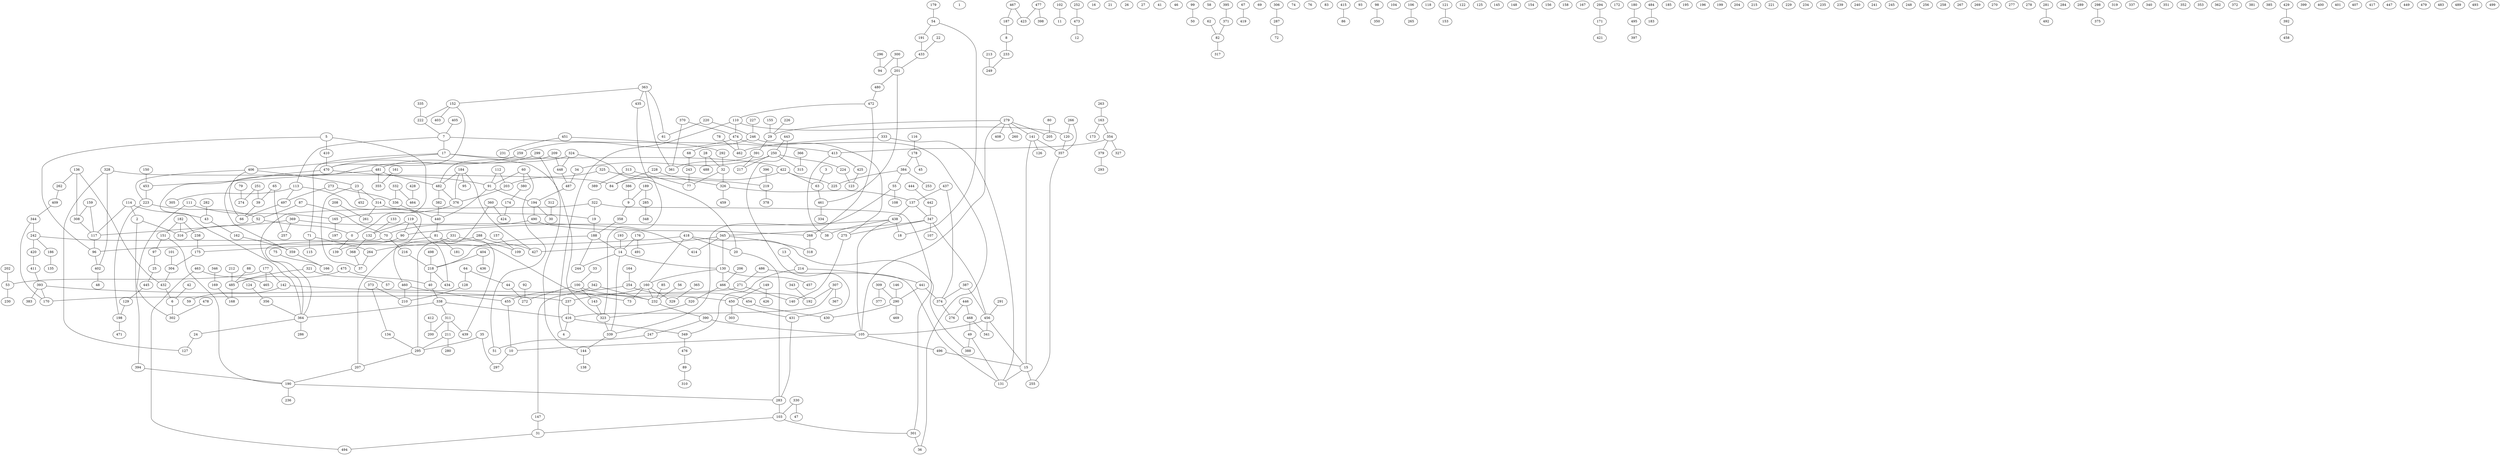 graph {
	0 [label=0]
	1 [label=1]
	2 [label=2]
	3 [label=3]
	4 [label=4]
	5 [label=5]
	6 [label=6]
	7 [label=7]
	8 [label=8]
	9 [label=9]
	10 [label=10]
	11 [label=11]
	12 [label=12]
	13 [label=13]
	14 [label=14]
	15 [label=15]
	16 [label=16]
	17 [label=17]
	18 [label=18]
	19 [label=19]
	20 [label=20]
	21 [label=21]
	22 [label=22]
	23 [label=23]
	24 [label=24]
	25 [label=25]
	26 [label=26]
	27 [label=27]
	28 [label=28]
	29 [label=29]
	30 [label=30]
	31 [label=31]
	32 [label=32]
	33 [label=33]
	34 [label=34]
	35 [label=35]
	36 [label=36]
	37 [label=37]
	38 [label=38]
	39 [label=39]
	40 [label=40]
	41 [label=41]
	42 [label=42]
	43 [label=43]
	44 [label=44]
	45 [label=45]
	46 [label=46]
	47 [label=47]
	48 [label=48]
	49 [label=49]
	50 [label=50]
	51 [label=51]
	52 [label=52]
	53 [label=53]
	54 [label=54]
	55 [label=55]
	56 [label=56]
	57 [label=57]
	58 [label=58]
	59 [label=59]
	60 [label=60]
	61 [label=61]
	62 [label=62]
	63 [label=63]
	64 [label=64]
	65 [label=65]
	66 [label=66]
	67 [label=67]
	68 [label=68]
	69 [label=69]
	70 [label=70]
	71 [label=71]
	72 [label=72]
	73 [label=73]
	74 [label=74]
	75 [label=75]
	76 [label=76]
	77 [label=77]
	78 [label=78]
	79 [label=79]
	80 [label=80]
	81 [label=81]
	82 [label=82]
	83 [label=83]
	84 [label=84]
	85 [label=85]
	86 [label=86]
	87 [label=87]
	88 [label=88]
	89 [label=89]
	90 [label=90]
	91 [label=91]
	92 [label=92]
	93 [label=93]
	94 [label=94]
	95 [label=95]
	96 [label=96]
	97 [label=97]
	98 [label=98]
	99 [label=99]
	100 [label=100]
	101 [label=101]
	102 [label=102]
	103 [label=103]
	104 [label=104]
	105 [label=105]
	106 [label=106]
	107 [label=107]
	108 [label=108]
	109 [label=109]
	110 [label=110]
	111 [label=111]
	112 [label=112]
	113 [label=113]
	114 [label=114]
	115 [label=115]
	116 [label=116]
	117 [label=117]
	118 [label=118]
	119 [label=119]
	120 [label=120]
	121 [label=121]
	122 [label=122]
	123 [label=123]
	124 [label=124]
	125 [label=125]
	126 [label=126]
	127 [label=127]
	128 [label=128]
	129 [label=129]
	130 [label=130]
	131 [label=131]
	132 [label=132]
	133 [label=133]
	134 [label=134]
	135 [label=135]
	136 [label=136]
	137 [label=137]
	138 [label=138]
	139 [label=139]
	140 [label=140]
	141 [label=141]
	142 [label=142]
	143 [label=143]
	144 [label=144]
	145 [label=145]
	146 [label=146]
	147 [label=147]
	148 [label=148]
	149 [label=149]
	150 [label=150]
	151 [label=151]
	152 [label=152]
	153 [label=153]
	154 [label=154]
	155 [label=155]
	156 [label=156]
	157 [label=157]
	158 [label=158]
	159 [label=159]
	160 [label=160]
	161 [label=161]
	162 [label=162]
	163 [label=163]
	164 [label=164]
	165 [label=165]
	166 [label=166]
	167 [label=167]
	168 [label=168]
	169 [label=169]
	170 [label=170]
	171 [label=171]
	172 [label=172]
	173 [label=173]
	174 [label=174]
	175 [label=175]
	176 [label=176]
	177 [label=177]
	178 [label=178]
	179 [label=179]
	180 [label=180]
	181 [label=181]
	182 [label=182]
	183 [label=183]
	184 [label=184]
	185 [label=185]
	186 [label=186]
	187 [label=187]
	188 [label=188]
	189 [label=189]
	190 [label=190]
	191 [label=191]
	192 [label=192]
	193 [label=193]
	194 [label=194]
	195 [label=195]
	196 [label=196]
	197 [label=197]
	198 [label=198]
	199 [label=199]
	200 [label=200]
	201 [label=201]
	202 [label=202]
	203 [label=203]
	204 [label=204]
	205 [label=205]
	206 [label=206]
	207 [label=207]
	208 [label=208]
	209 [label=209]
	210 [label=210]
	211 [label=211]
	212 [label=212]
	213 [label=213]
	214 [label=214]
	215 [label=215]
	216 [label=216]
	217 [label=217]
	218 [label=218]
	219 [label=219]
	220 [label=220]
	221 [label=221]
	222 [label=222]
	223 [label=223]
	224 [label=224]
	225 [label=225]
	226 [label=226]
	227 [label=227]
	228 [label=228]
	229 [label=229]
	230 [label=230]
	231 [label=231]
	232 [label=232]
	233 [label=233]
	234 [label=234]
	235 [label=235]
	236 [label=236]
	237 [label=237]
	238 [label=238]
	239 [label=239]
	240 [label=240]
	241 [label=241]
	242 [label=242]
	243 [label=243]
	244 [label=244]
	245 [label=245]
	246 [label=246]
	247 [label=247]
	248 [label=248]
	249 [label=249]
	250 [label=250]
	251 [label=251]
	252 [label=252]
	253 [label=253]
	254 [label=254]
	255 [label=255]
	256 [label=256]
	257 [label=257]
	258 [label=258]
	259 [label=259]
	260 [label=260]
	261 [label=261]
	262 [label=262]
	263 [label=263]
	264 [label=264]
	265 [label=265]
	266 [label=266]
	267 [label=267]
	268 [label=268]
	269 [label=269]
	270 [label=270]
	271 [label=271]
	272 [label=272]
	273 [label=273]
	274 [label=274]
	275 [label=275]
	276 [label=276]
	277 [label=277]
	278 [label=278]
	279 [label=279]
	280 [label=280]
	281 [label=281]
	282 [label=282]
	283 [label=283]
	284 [label=284]
	285 [label=285]
	286 [label=286]
	287 [label=287]
	288 [label=288]
	289 [label=289]
	290 [label=290]
	291 [label=291]
	292 [label=292]
	293 [label=293]
	294 [label=294]
	295 [label=295]
	296 [label=296]
	297 [label=297]
	298 [label=298]
	299 [label=299]
	300 [label=300]
	301 [label=301]
	302 [label=302]
	303 [label=303]
	304 [label=304]
	305 [label=305]
	306 [label=306]
	307 [label=307]
	308 [label=308]
	309 [label=309]
	310 [label=310]
	311 [label=311]
	312 [label=312]
	313 [label=313]
	314 [label=314]
	315 [label=315]
	316 [label=316]
	317 [label=317]
	318 [label=318]
	319 [label=319]
	320 [label=320]
	321 [label=321]
	322 [label=322]
	323 [label=323]
	324 [label=324]
	325 [label=325]
	326 [label=326]
	327 [label=327]
	328 [label=328]
	329 [label=329]
	330 [label=330]
	331 [label=331]
	332 [label=332]
	333 [label=333]
	334 [label=334]
	335 [label=335]
	336 [label=336]
	337 [label=337]
	338 [label=338]
	339 [label=339]
	340 [label=340]
	341 [label=341]
	342 [label=342]
	343 [label=343]
	344 [label=344]
	345 [label=345]
	346 [label=346]
	347 [label=347]
	348 [label=348]
	349 [label=349]
	350 [label=350]
	351 [label=351]
	352 [label=352]
	353 [label=353]
	354 [label=354]
	355 [label=355]
	356 [label=356]
	357 [label=357]
	358 [label=358]
	359 [label=359]
	360 [label=360]
	361 [label=361]
	362 [label=362]
	363 [label=363]
	364 [label=364]
	365 [label=365]
	366 [label=366]
	367 [label=367]
	368 [label=368]
	369 [label=369]
	370 [label=370]
	371 [label=371]
	372 [label=372]
	373 [label=373]
	374 [label=374]
	375 [label=375]
	376 [label=376]
	377 [label=377]
	378 [label=378]
	379 [label=379]
	380 [label=380]
	381 [label=381]
	382 [label=382]
	383 [label=383]
	384 [label=384]
	385 [label=385]
	386 [label=386]
	387 [label=387]
	388 [label=388]
	389 [label=389]
	390 [label=390]
	391 [label=391]
	392 [label=392]
	393 [label=393]
	394 [label=394]
	395 [label=395]
	396 [label=396]
	397 [label=397]
	398 [label=398]
	399 [label=399]
	400 [label=400]
	401 [label=401]
	402 [label=402]
	403 [label=403]
	404 [label=404]
	405 [label=405]
	406 [label=406]
	407 [label=407]
	408 [label=408]
	409 [label=409]
	410 [label=410]
	411 [label=411]
	412 [label=412]
	413 [label=413]
	414 [label=414]
	415 [label=415]
	416 [label=416]
	417 [label=417]
	418 [label=418]
	419 [label=419]
	420 [label=420]
	421 [label=421]
	422 [label=422]
	423 [label=423]
	424 [label=424]
	425 [label=425]
	426 [label=426]
	427 [label=427]
	428 [label=428]
	429 [label=429]
	430 [label=430]
	431 [label=431]
	432 [label=432]
	433 [label=433]
	434 [label=434]
	435 [label=435]
	436 [label=436]
	437 [label=437]
	438 [label=438]
	439 [label=439]
	440 [label=440]
	441 [label=441]
	442 [label=442]
	443 [label=443]
	444 [label=444]
	445 [label=445]
	446 [label=446]
	447 [label=447]
	448 [label=448]
	449 [label=449]
	450 [label=450]
	451 [label=451]
	452 [label=452]
	453 [label=453]
	454 [label=454]
	455 [label=455]
	456 [label=456]
	457 [label=457]
	458 [label=458]
	459 [label=459]
	460 [label=460]
	461 [label=461]
	462 [label=462]
	463 [label=463]
	464 [label=464]
	465 [label=465]
	466 [label=466]
	467 [label=467]
	468 [label=468]
	469 [label=469]
	470 [label=470]
	471 [label=471]
	472 [label=472]
	473 [label=473]
	474 [label=474]
	475 [label=475]
	476 [label=476]
	477 [label=477]
	478 [label=478]
	479 [label=479]
	480 [label=480]
	481 [label=481]
	482 [label=482]
	483 [label=483]
	484 [label=484]
	485 [label=485]
	486 [label=486]
	487 [label=487]
	488 [label=488]
	489 [label=489]
	490 [label=490]
	491 [label=491]
	492 [label=492]
	493 [label=493]
	494 [label=494]
	495 [label=495]
	496 [label=496]
	497 [label=497]
	498 [label=498]
	499 [label=499]
	5 -- 410
	336 -- 440
	223 -- 52
	281 -- 492
	5 -- 0
	113 -- 305
	463 -- 494
	250 -- 224
	363 -- 435
	448 -- 487
	17 -- 406
	64 -- 44
	290 -- 430
	22 -- 433
	299 -- 481
	78 -- 462
	279 -- 408
	482 -- 376
	324 -- 20
	92 -- 272
	165 -- 197
	387 -- 456
	343 -- 192
	266 -- 120
	288 -- 207
	314 -- 261
	291 -- 456
	100 -- 272
	480 -- 472
	410 -- 470
	52 -- 0
	120 -- 357
	477 -- 398
	405 -- 7
	98 -- 350
	461 -- 334
	349 -- 476
	354 -- 379
	481 -- 355
	90 -- 139
	43 -- 162
	382 -- 440
	114 -- 2
	437 -- 137
	212 -- 485
	175 -- 304
	136 -- 262
	313 -- 389
	311 -- 439
	264 -- 37
	14 -- 339
	111 -- 302
	44 -- 272
	309 -- 377
	64 -- 128
	342 -- 232
	70 -- 216
	29 -- 391
	110 -- 120
	344 -- 242
	347 -- 107
	391 -- 361
	151 -- 190
	188 -- 218
	14 -- 130
	117 -- 96
	202 -- 53
	463 -- 465
	144 -- 138
	228 -- 84
	218 -- 434
	441 -- 290
	0 -- 139
	440 -- 81
	114 -- 43
	180 -- 495
	42 -- 6
	176 -- 491
	100 -- 143
	254 -- 455
	251 -- 39
	481 -- 453
	324 -- 359
	287 -- 72
	182 -- 316
	7 -- 17
	190 -- 236
	247 -- 51
	358 -- 188
	14 -- 244
	313 -- 77
	71 -- 264
	2 -- 394
	160 -- 73
	193 -- 14
	320 -- 323
	79 -- 274
	142 -- 59
	105 -- 496
	456 -- 15
	416 -- 349
	279 -- 105
	474 -- 259
	81 -- 175
	219 -- 378
	163 -- 173
	345 -- 427
	346 -- 169
	178 -- 45
	110 -- 4
	384 -- 55
	190 -- 283
	17 -- 71
	87 -- 70
	273 -- 336
	113 -- 460
	113 -- 497
	163 -- 354
	39 -- 66
	179 -- 54
	152 -- 403
	497 -- 66
	307 -- 416
	133 -- 132
	443 -- 431
	160 -- 329
	450 -- 303
	121 -- 153
	301 -- 36
	70 -- 364
	495 -- 397
	485 -- 168
	188 -- 14
	214 -- 349
	189 -- 9
	422 -- 63
	191 -- 433
	24 -- 127
	209 -- 482
	8 -- 233
	384 -- 225
	321 -- 485
	373 -- 210
	338 -- 416
	312 -- 30
	325 -- 219
	476 -- 89
	20 -- 283
	252 -- 473
	331 -- 264
	134 -- 295
	468 -- 341
	184 -- 376
	238 -- 175
	263 -- 163
	386 -- 9
	177 -- 142
	347 -- 345
	307 -- 192
	49 -- 131
	416 -- 4
	474 -- 275
	246 -- 68
	119 -- 132
	333 -- 131
	413 -- 38
	32 -- 326
	384 -- 253
	28 -- 488
	250 -- 34
	324 -- 448
	376 -- 165
	496 -- 15
	484 -- 183
	307 -- 367
	309 -- 290
	130 -- 160
	54 -- 191
	17 -- 422
	468 -- 49
	275 -- 140
	406 -- 66
	438 -- 90
	356 -- 364
	487 -- 194
	82 -- 317
	456 -- 105
	160 -- 237
	394 -- 190
	413 -- 425
	143 -- 323
	112 -- 203
	373 -- 134
	365 -- 329
	294 -- 171
	91 -- 194
	370 -- 474
	177 -- 53
	345 -- 414
	418 -- 160
	371 -- 82
	152 -- 222
	342 -- 147
	308 -- 117
	62 -- 82
	271 -- 140
	455 -- 10
	392 -- 458
	443 -- 250
	390 -- 247
	54 -- 18
	435 -- 323
	15 -- 255
	49 -- 388
	295 -- 207
	300 -- 201
	412 -- 200
	254 -- 454
	404 -- 436
	409 -- 344
	425 -- 123
	338 -- 364
	446 -- 276
	322 -- 364
	331 -- 109
	442 -- 347
	475 -- 485
	370 -- 361
	55 -- 108
	298 -- 375
	160 -- 232
	226 -- 29
	387 -- 374
	184 -- 427
	97 -- 25
	3 -- 63
	354 -- 327
	128 -- 210
	328 -- 84
	279 -- 260
	85 -- 232
	466 -- 192
	149 -- 426
	332 -- 336
	347 -- 275
	486 -- 271
	17 -- 323
	6 -- 302
	56 -- 232
	268 -- 318
	472 -- 268
	81 -- 439
	136 -- 308
	338 -- 311
	391 -- 217
	157 -- 109
	369 -- 414
	53 -- 230
	467 -- 423
	473 -- 12
	201 -- 461
	246 -- 36
	194 -- 30
	201 -- 480
	418 -- 388
	194 -- 490
	420 -- 411
	182 -- 151
	415 -- 86
	110 -- 474
	174 -- 424
	161 -- 355
	431 -- 283
	178 -- 384
	23 -- 452
	271 -- 170
	136 -- 432
	141 -- 126
	368 -- 37
	290 -- 469
	187 -- 8
	211 -- 295
	328 -- 402
	393 -- 170
	326 -- 137
	433 -- 201
	176 -- 14
	9 -- 358
	330 -- 47
	105 -- 10
	472 -- 110
	438 -- 18
	333 -- 462
	490 -- 268
	211 -- 280
	366 -- 315
	15 -- 131
	80 -- 205
	437 -- 374
	96 -- 402
	35 -- 297
	402 -- 48
	182 -- 238
	299 -- 144
	103 -- 301
	137 -- 438
	52 -- 117
	208 -- 261
	406 -- 23
	152 -- 470
	114 -- 117
	335 -- 222
	103 -- 31
	141 -- 15
	224 -- 123
	151 -- 97
	314 -- 19
	282 -- 43
	466 -- 320
	25 -- 445
	422 -- 84
	214 -- 441
	68 -- 243
	273 -- 497
	218 -- 40
	242 -- 420
	111 -- 165
	418 -- 20
	451 -- 292
	243 -- 77
	395 -- 371
	137 -- 347
	184 -- 95
	222 -- 7
	322 -- 301
	237 -- 416
	345 -- 318
	171 -- 421
	60 -- 380
	279 -- 29
	228 -- 326
	363 -- 152
	242 -- 186
	124 -- 356
	130 -- 466
	450 -- 431
	71 -- 115
	132 -- 368
	177 -- 465
	460 -- 210
	444 -- 442
	209 -- 448
	380 -- 174
	393 -- 383
	259 -- 470
	7 -- 413
	130 -- 457
	116 -- 178
	207 -- 190
	65 -- 39
	428 -- 464
	374 -- 276
	325 -- 203
	102 -- 11
	10 -- 297
	149 -- 450
	432 -- 6
	354 -- 413
	159 -- 117
	34 -- 487
	406 -- 223
	322 -- 19
	328 -- 127
	359 -- 166
	19 -- 188
	23 -- 314
	184 -- 482
	250 -- 217
	147 -- 31
	91 -- 440
	169 -- 168
	203 -- 376
	99 -- 50
	100 -- 450
	404 -- 218
	119 -- 90
	481 -- 482
	63 -- 461
	379 -- 293
	81 -- 181
	311 -- 200
	186 -- 135
	87 -- 52
	326 -- 459
	478 -- 302
	164 -- 254
	429 -- 392
	283 -- 103
	292 -- 32
	438 -- 38
	213 -- 249
	220 -- 61
	304 -- 432
	475 -- 40
	32 -- 77
	393 -- 237
	422 -- 225
	482 -- 382
	2 -- 316
	155 -- 29
	33 -- 100
	490 -- 70
	112 -- 91
	470 -- 364
	13 -- 214
	266 -- 357
	198 -- 471
	451 -- 231
	363 -- 361
	474 -- 462
	119 -- 434
	146 -- 290
	279 -- 141
	262 -- 409
	189 -- 285
	369 -- 316
	321 -- 57
	106 -- 265
	55 -- 339
	296 -- 94
	244 -- 188
	5 -- 96
	360 -- 424
	330 -- 103
	65 -- 257
	75 -- 166
	220 -- 246
	357 -- 255
	396 -- 219
	445 -- 129
	159 -- 308
	453 -- 223
	454 -- 430
	60 -- 91
	411 -- 393
	150 -- 453
	456 -- 341
	467 -- 187
	347 -- 456
	498 -- 218
	233 -- 249
	288 -- 427
	345 -- 130
	216 -- 218
	446 -- 468
	232 -- 390
	251 -- 274
	332 -- 464
	206 -- 466
	142 -- 232
	344 -- 170
	227 -- 246
	242 -- 73
	323 -- 339
	369 -- 257
	162 -- 359
	60 -- 51
	470 -- 91
	486 -- 131
	31 -- 494
	250 -- 315
	438 -- 105
	141 -- 357
	364 -- 24
	35 -- 295
	477 -- 423
	441 -- 374
	460 -- 455
	101 -- 304
	88 -- 485
	67 -- 419
	364 -- 286
	360 -- 295
	300 -- 94
	363 -- 61
	23 -- 37
	40 -- 338
	339 -- 144
	223 -- 198
	285 -- 348
	311 -- 211
	7 -- 113
	390 -- 105
	129 -- 198
	279 -- 205
	306 -- 287
	89 -- 310
	28 -- 32
	418 -- 96
}

